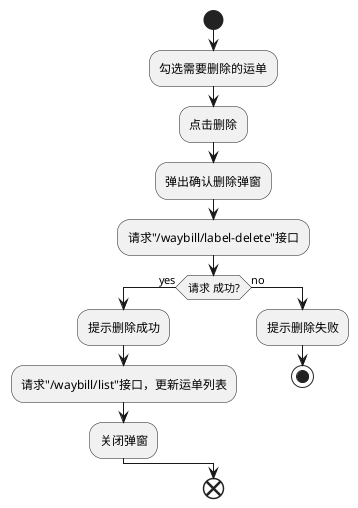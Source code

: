 @startuml

start
:勾选需要删除的运单;
:点击删除;
:弹出确认删除弹窗;
:请求"/waybill/label-delete"接口;
if(请求 成功?) then (yes)
  :提示删除成功;
  :请求"/waybill/list"接口，更新运单列表;
  :关闭弹窗;
else (no)
  :提示删除失败;
  stop
endif
end

@enduml